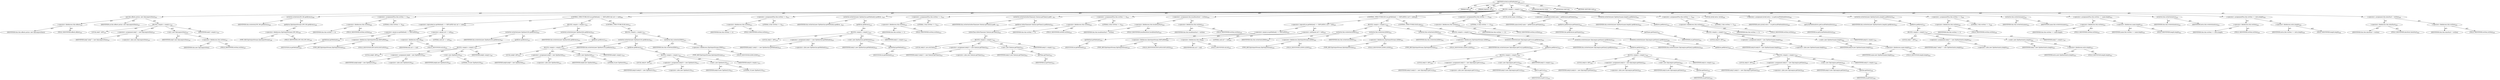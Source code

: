 digraph "writeLocalFileHeader" {  
"111669149712" [label = <(METHOD,writeLocalFileHeader)<SUB>596</SUB>> ]
"115964117003" [label = <(PARAM,this)<SUB>596</SUB>> ]
"115964117024" [label = <(PARAM,ZipEntry ze)<SUB>596</SUB>> ]
"25769803829" [label = <(BLOCK,&lt;empty&gt;,&lt;empty&gt;)<SUB>596</SUB>> ]
"30064771476" [label = <(put,this.offsets.put(ze, new ZipLong(written)))<SUB>597</SUB>> ]
"30064771477" [label = <(&lt;operator&gt;.fieldAccess,this.offsets)<SUB>597</SUB>> ]
"68719477025" [label = <(IDENTIFIER,this,this.offsets.put(ze, new ZipLong(written)))> ]
"55834575006" [label = <(FIELD_IDENTIFIER,offsets,offsets)<SUB>597</SUB>> ]
"68719477026" [label = <(IDENTIFIER,ze,this.offsets.put(ze, new ZipLong(written)))<SUB>597</SUB>> ]
"25769803830" [label = <(BLOCK,&lt;empty&gt;,&lt;empty&gt;)<SUB>597</SUB>> ]
"94489280525" [label = <(LOCAL,$obj7: ANY)<SUB>597</SUB>> ]
"30064771478" [label = <(&lt;operator&gt;.assignment,$obj7 = new ZipLong(written))<SUB>597</SUB>> ]
"68719477027" [label = <(IDENTIFIER,$obj7,$obj7 = new ZipLong(written))<SUB>597</SUB>> ]
"30064771479" [label = <(&lt;operator&gt;.alloc,new ZipLong(written))<SUB>597</SUB>> ]
"30064771480" [label = <(&lt;init&gt;,new ZipLong(written))<SUB>597</SUB>> ]
"68719477028" [label = <(IDENTIFIER,$obj7,new ZipLong(written))<SUB>597</SUB>> ]
"30064771481" [label = <(&lt;operator&gt;.fieldAccess,this.written)<SUB>597</SUB>> ]
"68719477029" [label = <(IDENTIFIER,this,new ZipLong(written))> ]
"55834575007" [label = <(FIELD_IDENTIFIER,written,written)<SUB>597</SUB>> ]
"68719477030" [label = <(IDENTIFIER,$obj7,&lt;empty&gt;)<SUB>597</SUB>> ]
"30064771482" [label = <(writeOut,writeOut(LFH_SIG.getBytes()))<SUB>599</SUB>> ]
"68719476756" [label = <(IDENTIFIER,this,writeOut(LFH_SIG.getBytes()))<SUB>599</SUB>> ]
"30064771483" [label = <(getBytes,ZipOutputStream.LFH_SIG.getBytes())<SUB>599</SUB>> ]
"30064771484" [label = <(&lt;operator&gt;.fieldAccess,ZipOutputStream.LFH_SIG)<SUB>599</SUB>> ]
"180388626440" [label = <(TYPE_REF,ZipOutputStream,ZipOutputStream)<SUB>599</SUB>> ]
"55834575008" [label = <(FIELD_IDENTIFIER,LFH_SIG,LFH_SIG)<SUB>599</SUB>> ]
"30064771485" [label = <(&lt;operator&gt;.assignmentPlus,this.written += 4)<SUB>600</SUB>> ]
"30064771486" [label = <(&lt;operator&gt;.fieldAccess,this.written)<SUB>600</SUB>> ]
"68719477031" [label = <(IDENTIFIER,this,this.written += 4)> ]
"55834575009" [label = <(FIELD_IDENTIFIER,written,written)<SUB>600</SUB>> ]
"90194313278" [label = <(LITERAL,4,this.written += 4)<SUB>600</SUB>> ]
"47244640286" [label = <(CONTROL_STRUCTURE,IF,if (ze.getMethod() == DEFLATED &amp;&amp; raf == null))<SUB>604</SUB>> ]
"30064771487" [label = <(&lt;operator&gt;.logicalAnd,ze.getMethod() == DEFLATED &amp;&amp; raf == null)<SUB>604</SUB>> ]
"30064771488" [label = <(&lt;operator&gt;.equals,ze.getMethod() == DEFLATED)<SUB>604</SUB>> ]
"30064771489" [label = <(getMethod,getMethod())<SUB>604</SUB>> ]
"68719477032" [label = <(IDENTIFIER,ze,getMethod())<SUB>604</SUB>> ]
"30064771490" [label = <(&lt;operator&gt;.fieldAccess,ZipOutputStream.DEFLATED)<SUB>604</SUB>> ]
"180388626441" [label = <(TYPE_REF,ZipOutputStream,ZipOutputStream)<SUB>604</SUB>> ]
"55834575010" [label = <(FIELD_IDENTIFIER,DEFLATED,DEFLATED)<SUB>604</SUB>> ]
"30064771491" [label = <(&lt;operator&gt;.equals,raf == null)<SUB>604</SUB>> ]
"30064771492" [label = <(&lt;operator&gt;.fieldAccess,this.raf)<SUB>604</SUB>> ]
"68719477033" [label = <(IDENTIFIER,this,raf == null)> ]
"55834575011" [label = <(FIELD_IDENTIFIER,raf,raf)<SUB>604</SUB>> ]
"90194313279" [label = <(LITERAL,null,raf == null)<SUB>604</SUB>> ]
"25769803831" [label = <(BLOCK,&lt;empty&gt;,&lt;empty&gt;)<SUB>604</SUB>> ]
"30064771493" [label = <(writeOut,writeOut((new ZipShort(20)).getBytes()))<SUB>607</SUB>> ]
"68719476757" [label = <(IDENTIFIER,this,writeOut((new ZipShort(20)).getBytes()))<SUB>607</SUB>> ]
"30064771494" [label = <(getBytes,getBytes())<SUB>607</SUB>> ]
"25769803832" [label = <(BLOCK,&lt;empty&gt;,&lt;empty&gt;)<SUB>607</SUB>> ]
"94489280526" [label = <(LOCAL,$obj8: ANY)<SUB>607</SUB>> ]
"30064771495" [label = <(&lt;operator&gt;.assignment,$obj8 = new ZipShort(20))<SUB>607</SUB>> ]
"68719477034" [label = <(IDENTIFIER,$obj8,$obj8 = new ZipShort(20))<SUB>607</SUB>> ]
"30064771496" [label = <(&lt;operator&gt;.alloc,new ZipShort(20))<SUB>607</SUB>> ]
"30064771497" [label = <(&lt;init&gt;,new ZipShort(20))<SUB>607</SUB>> ]
"68719477035" [label = <(IDENTIFIER,$obj8,new ZipShort(20))<SUB>607</SUB>> ]
"90194313280" [label = <(LITERAL,20,new ZipShort(20))<SUB>607</SUB>> ]
"68719477036" [label = <(IDENTIFIER,$obj8,&lt;empty&gt;)<SUB>607</SUB>> ]
"30064771498" [label = <(writeOut,writeOut((new ZipShort(8)).getBytes()))<SUB>610</SUB>> ]
"68719476758" [label = <(IDENTIFIER,this,writeOut((new ZipShort(8)).getBytes()))<SUB>610</SUB>> ]
"30064771499" [label = <(getBytes,getBytes())<SUB>610</SUB>> ]
"25769803833" [label = <(BLOCK,&lt;empty&gt;,&lt;empty&gt;)<SUB>610</SUB>> ]
"94489280527" [label = <(LOCAL,$obj9: ANY)<SUB>610</SUB>> ]
"30064771500" [label = <(&lt;operator&gt;.assignment,$obj9 = new ZipShort(8))<SUB>610</SUB>> ]
"68719477037" [label = <(IDENTIFIER,$obj9,$obj9 = new ZipShort(8))<SUB>610</SUB>> ]
"30064771501" [label = <(&lt;operator&gt;.alloc,new ZipShort(8))<SUB>610</SUB>> ]
"30064771502" [label = <(&lt;init&gt;,new ZipShort(8))<SUB>610</SUB>> ]
"68719477038" [label = <(IDENTIFIER,$obj9,new ZipShort(8))<SUB>610</SUB>> ]
"90194313281" [label = <(LITERAL,8,new ZipShort(8))<SUB>610</SUB>> ]
"68719477039" [label = <(IDENTIFIER,$obj9,&lt;empty&gt;)<SUB>610</SUB>> ]
"47244640287" [label = <(CONTROL_STRUCTURE,ELSE,else)<SUB>611</SUB>> ]
"25769803834" [label = <(BLOCK,&lt;empty&gt;,&lt;empty&gt;)<SUB>611</SUB>> ]
"30064771503" [label = <(writeOut,writeOut((new ZipShort(10)).getBytes()))<SUB>612</SUB>> ]
"68719476759" [label = <(IDENTIFIER,this,writeOut((new ZipShort(10)).getBytes()))<SUB>612</SUB>> ]
"30064771504" [label = <(getBytes,getBytes())<SUB>612</SUB>> ]
"25769803835" [label = <(BLOCK,&lt;empty&gt;,&lt;empty&gt;)<SUB>612</SUB>> ]
"94489280528" [label = <(LOCAL,$obj10: ANY)<SUB>612</SUB>> ]
"30064771505" [label = <(&lt;operator&gt;.assignment,$obj10 = new ZipShort(10))<SUB>612</SUB>> ]
"68719477040" [label = <(IDENTIFIER,$obj10,$obj10 = new ZipShort(10))<SUB>612</SUB>> ]
"30064771506" [label = <(&lt;operator&gt;.alloc,new ZipShort(10))<SUB>612</SUB>> ]
"30064771507" [label = <(&lt;init&gt;,new ZipShort(10))<SUB>612</SUB>> ]
"68719477041" [label = <(IDENTIFIER,$obj10,new ZipShort(10))<SUB>612</SUB>> ]
"90194313282" [label = <(LITERAL,10,new ZipShort(10))<SUB>612</SUB>> ]
"68719477042" [label = <(IDENTIFIER,$obj10,&lt;empty&gt;)<SUB>612</SUB>> ]
"30064771508" [label = <(writeOut,this.writeOut(ZERO))<SUB>613</SUB>> ]
"68719476760" [label = <(IDENTIFIER,this,this.writeOut(ZERO))<SUB>613</SUB>> ]
"30064771509" [label = <(&lt;operator&gt;.fieldAccess,ZipOutputStream.ZERO)<SUB>613</SUB>> ]
"180388626442" [label = <(TYPE_REF,ZipOutputStream,ZipOutputStream)<SUB>613</SUB>> ]
"55834575012" [label = <(FIELD_IDENTIFIER,ZERO,ZERO)<SUB>613</SUB>> ]
"30064771510" [label = <(&lt;operator&gt;.assignmentPlus,this.written += 4)<SUB>615</SUB>> ]
"30064771511" [label = <(&lt;operator&gt;.fieldAccess,this.written)<SUB>615</SUB>> ]
"68719477043" [label = <(IDENTIFIER,this,this.written += 4)> ]
"55834575013" [label = <(FIELD_IDENTIFIER,written,written)<SUB>615</SUB>> ]
"90194313283" [label = <(LITERAL,4,this.written += 4)<SUB>615</SUB>> ]
"30064771512" [label = <(writeOut,writeOut((new ZipShort(ze.getMethod())).getByte...)<SUB>618</SUB>> ]
"68719476761" [label = <(IDENTIFIER,this,writeOut((new ZipShort(ze.getMethod())).getByte...)<SUB>618</SUB>> ]
"30064771513" [label = <(getBytes,getBytes())<SUB>618</SUB>> ]
"25769803836" [label = <(BLOCK,&lt;empty&gt;,&lt;empty&gt;)<SUB>618</SUB>> ]
"94489280529" [label = <(LOCAL,$obj11: ANY)<SUB>618</SUB>> ]
"30064771514" [label = <(&lt;operator&gt;.assignment,$obj11 = new ZipShort(ze.getMethod()))<SUB>618</SUB>> ]
"68719477044" [label = <(IDENTIFIER,$obj11,$obj11 = new ZipShort(ze.getMethod()))<SUB>618</SUB>> ]
"30064771515" [label = <(&lt;operator&gt;.alloc,new ZipShort(ze.getMethod()))<SUB>618</SUB>> ]
"30064771516" [label = <(&lt;init&gt;,new ZipShort(ze.getMethod()))<SUB>618</SUB>> ]
"68719477045" [label = <(IDENTIFIER,$obj11,new ZipShort(ze.getMethod()))<SUB>618</SUB>> ]
"30064771517" [label = <(getMethod,getMethod())<SUB>618</SUB>> ]
"68719477046" [label = <(IDENTIFIER,ze,getMethod())<SUB>618</SUB>> ]
"68719477047" [label = <(IDENTIFIER,$obj11,&lt;empty&gt;)<SUB>618</SUB>> ]
"30064771518" [label = <(&lt;operator&gt;.assignmentPlus,this.written += 2)<SUB>619</SUB>> ]
"30064771519" [label = <(&lt;operator&gt;.fieldAccess,this.written)<SUB>619</SUB>> ]
"68719477048" [label = <(IDENTIFIER,this,this.written += 2)> ]
"55834575014" [label = <(FIELD_IDENTIFIER,written,written)<SUB>619</SUB>> ]
"90194313284" [label = <(LITERAL,2,this.written += 2)<SUB>619</SUB>> ]
"30064771520" [label = <(writeOut,writeOut(toDosTime(new Date(ze.getTime())).getB...)<SUB>622</SUB>> ]
"68719476762" [label = <(IDENTIFIER,this,writeOut(toDosTime(new Date(ze.getTime())).getB...)<SUB>622</SUB>> ]
"30064771521" [label = <(getBytes,toDosTime(new Date(ze.getTime())).getBytes())<SUB>622</SUB>> ]
"30064771522" [label = <(toDosTime,toDosTime(new Date(ze.getTime())))<SUB>622</SUB>> ]
"25769803837" [label = <(BLOCK,&lt;empty&gt;,&lt;empty&gt;)<SUB>622</SUB>> ]
"94489280530" [label = <(LOCAL,$obj12: java.util.Date)<SUB>622</SUB>> ]
"30064771523" [label = <(&lt;operator&gt;.assignment,$obj12 = new Date(ze.getTime()))<SUB>622</SUB>> ]
"68719477049" [label = <(IDENTIFIER,$obj12,$obj12 = new Date(ze.getTime()))<SUB>622</SUB>> ]
"30064771524" [label = <(&lt;operator&gt;.alloc,new Date(ze.getTime()))<SUB>622</SUB>> ]
"30064771525" [label = <(&lt;init&gt;,new Date(ze.getTime()))<SUB>622</SUB>> ]
"68719477050" [label = <(IDENTIFIER,$obj12,new Date(ze.getTime()))<SUB>622</SUB>> ]
"30064771526" [label = <(getTime,getTime())<SUB>622</SUB>> ]
"68719477051" [label = <(IDENTIFIER,ze,getTime())<SUB>622</SUB>> ]
"68719477052" [label = <(IDENTIFIER,$obj12,&lt;empty&gt;)<SUB>622</SUB>> ]
"30064771527" [label = <(&lt;operator&gt;.assignmentPlus,this.written += 4)<SUB>623</SUB>> ]
"30064771528" [label = <(&lt;operator&gt;.fieldAccess,this.written)<SUB>623</SUB>> ]
"68719477053" [label = <(IDENTIFIER,this,this.written += 4)> ]
"55834575015" [label = <(FIELD_IDENTIFIER,written,written)<SUB>623</SUB>> ]
"90194313285" [label = <(LITERAL,4,this.written += 4)<SUB>623</SUB>> ]
"30064771529" [label = <(&lt;operator&gt;.assignment,this.localDataStart = written)<SUB>628</SUB>> ]
"30064771530" [label = <(&lt;operator&gt;.fieldAccess,this.localDataStart)<SUB>628</SUB>> ]
"68719477054" [label = <(IDENTIFIER,this,this.localDataStart = written)> ]
"55834575016" [label = <(FIELD_IDENTIFIER,localDataStart,localDataStart)<SUB>628</SUB>> ]
"30064771531" [label = <(&lt;operator&gt;.fieldAccess,this.written)<SUB>628</SUB>> ]
"68719477055" [label = <(IDENTIFIER,this,this.localDataStart = written)> ]
"55834575017" [label = <(FIELD_IDENTIFIER,written,written)<SUB>628</SUB>> ]
"47244640288" [label = <(CONTROL_STRUCTURE,IF,if (ze.getMethod() == DEFLATED || raf != null))<SUB>629</SUB>> ]
"30064771532" [label = <(&lt;operator&gt;.logicalOr,ze.getMethod() == DEFLATED || raf != null)<SUB>629</SUB>> ]
"30064771533" [label = <(&lt;operator&gt;.equals,ze.getMethod() == DEFLATED)<SUB>629</SUB>> ]
"30064771534" [label = <(getMethod,getMethod())<SUB>629</SUB>> ]
"68719477056" [label = <(IDENTIFIER,ze,getMethod())<SUB>629</SUB>> ]
"30064771535" [label = <(&lt;operator&gt;.fieldAccess,ZipOutputStream.DEFLATED)<SUB>629</SUB>> ]
"180388626443" [label = <(TYPE_REF,ZipOutputStream,ZipOutputStream)<SUB>629</SUB>> ]
"55834575018" [label = <(FIELD_IDENTIFIER,DEFLATED,DEFLATED)<SUB>629</SUB>> ]
"30064771536" [label = <(&lt;operator&gt;.notEquals,raf != null)<SUB>629</SUB>> ]
"30064771537" [label = <(&lt;operator&gt;.fieldAccess,this.raf)<SUB>629</SUB>> ]
"68719477057" [label = <(IDENTIFIER,this,raf != null)> ]
"55834575019" [label = <(FIELD_IDENTIFIER,raf,raf)<SUB>629</SUB>> ]
"90194313286" [label = <(LITERAL,null,raf != null)<SUB>629</SUB>> ]
"25769803838" [label = <(BLOCK,&lt;empty&gt;,&lt;empty&gt;)<SUB>629</SUB>> ]
"30064771538" [label = <(writeOut,this.writeOut(LZERO))<SUB>630</SUB>> ]
"68719476763" [label = <(IDENTIFIER,this,this.writeOut(LZERO))<SUB>630</SUB>> ]
"30064771539" [label = <(&lt;operator&gt;.fieldAccess,ZipOutputStream.LZERO)<SUB>630</SUB>> ]
"180388626444" [label = <(TYPE_REF,ZipOutputStream,ZipOutputStream)<SUB>630</SUB>> ]
"55834575020" [label = <(FIELD_IDENTIFIER,LZERO,LZERO)<SUB>630</SUB>> ]
"30064771540" [label = <(writeOut,this.writeOut(LZERO))<SUB>631</SUB>> ]
"68719476764" [label = <(IDENTIFIER,this,this.writeOut(LZERO))<SUB>631</SUB>> ]
"30064771541" [label = <(&lt;operator&gt;.fieldAccess,ZipOutputStream.LZERO)<SUB>631</SUB>> ]
"180388626445" [label = <(TYPE_REF,ZipOutputStream,ZipOutputStream)<SUB>631</SUB>> ]
"55834575021" [label = <(FIELD_IDENTIFIER,LZERO,LZERO)<SUB>631</SUB>> ]
"30064771542" [label = <(writeOut,this.writeOut(LZERO))<SUB>632</SUB>> ]
"68719476765" [label = <(IDENTIFIER,this,this.writeOut(LZERO))<SUB>632</SUB>> ]
"30064771543" [label = <(&lt;operator&gt;.fieldAccess,ZipOutputStream.LZERO)<SUB>632</SUB>> ]
"180388626446" [label = <(TYPE_REF,ZipOutputStream,ZipOutputStream)<SUB>632</SUB>> ]
"55834575022" [label = <(FIELD_IDENTIFIER,LZERO,LZERO)<SUB>632</SUB>> ]
"47244640289" [label = <(CONTROL_STRUCTURE,ELSE,else)<SUB>633</SUB>> ]
"25769803839" [label = <(BLOCK,&lt;empty&gt;,&lt;empty&gt;)<SUB>633</SUB>> ]
"30064771544" [label = <(writeOut,writeOut((new ZipLong(ze.getCrc())).getBytes()))<SUB>634</SUB>> ]
"68719476766" [label = <(IDENTIFIER,this,writeOut((new ZipLong(ze.getCrc())).getBytes()))<SUB>634</SUB>> ]
"30064771545" [label = <(getBytes,getBytes())<SUB>634</SUB>> ]
"25769803840" [label = <(BLOCK,&lt;empty&gt;,&lt;empty&gt;)<SUB>634</SUB>> ]
"94489280531" [label = <(LOCAL,$obj13: ANY)<SUB>634</SUB>> ]
"30064771546" [label = <(&lt;operator&gt;.assignment,$obj13 = new ZipLong(ze.getCrc()))<SUB>634</SUB>> ]
"68719477058" [label = <(IDENTIFIER,$obj13,$obj13 = new ZipLong(ze.getCrc()))<SUB>634</SUB>> ]
"30064771547" [label = <(&lt;operator&gt;.alloc,new ZipLong(ze.getCrc()))<SUB>634</SUB>> ]
"30064771548" [label = <(&lt;init&gt;,new ZipLong(ze.getCrc()))<SUB>634</SUB>> ]
"68719477059" [label = <(IDENTIFIER,$obj13,new ZipLong(ze.getCrc()))<SUB>634</SUB>> ]
"30064771549" [label = <(getCrc,getCrc())<SUB>634</SUB>> ]
"68719477060" [label = <(IDENTIFIER,ze,getCrc())<SUB>634</SUB>> ]
"68719477061" [label = <(IDENTIFIER,$obj13,&lt;empty&gt;)<SUB>634</SUB>> ]
"30064771550" [label = <(writeOut,writeOut((new ZipLong(ze.getSize())).getBytes()))<SUB>635</SUB>> ]
"68719476767" [label = <(IDENTIFIER,this,writeOut((new ZipLong(ze.getSize())).getBytes()))<SUB>635</SUB>> ]
"30064771551" [label = <(getBytes,getBytes())<SUB>635</SUB>> ]
"25769803841" [label = <(BLOCK,&lt;empty&gt;,&lt;empty&gt;)<SUB>635</SUB>> ]
"94489280532" [label = <(LOCAL,$obj14: ANY)<SUB>635</SUB>> ]
"30064771552" [label = <(&lt;operator&gt;.assignment,$obj14 = new ZipLong(ze.getSize()))<SUB>635</SUB>> ]
"68719477062" [label = <(IDENTIFIER,$obj14,$obj14 = new ZipLong(ze.getSize()))<SUB>635</SUB>> ]
"30064771553" [label = <(&lt;operator&gt;.alloc,new ZipLong(ze.getSize()))<SUB>635</SUB>> ]
"30064771554" [label = <(&lt;init&gt;,new ZipLong(ze.getSize()))<SUB>635</SUB>> ]
"68719477063" [label = <(IDENTIFIER,$obj14,new ZipLong(ze.getSize()))<SUB>635</SUB>> ]
"30064771555" [label = <(getSize,getSize())<SUB>635</SUB>> ]
"68719477064" [label = <(IDENTIFIER,ze,getSize())<SUB>635</SUB>> ]
"68719477065" [label = <(IDENTIFIER,$obj14,&lt;empty&gt;)<SUB>635</SUB>> ]
"30064771556" [label = <(writeOut,writeOut((new ZipLong(ze.getSize())).getBytes()))<SUB>636</SUB>> ]
"68719476768" [label = <(IDENTIFIER,this,writeOut((new ZipLong(ze.getSize())).getBytes()))<SUB>636</SUB>> ]
"30064771557" [label = <(getBytes,getBytes())<SUB>636</SUB>> ]
"25769803842" [label = <(BLOCK,&lt;empty&gt;,&lt;empty&gt;)<SUB>636</SUB>> ]
"94489280533" [label = <(LOCAL,$obj15: ANY)<SUB>636</SUB>> ]
"30064771558" [label = <(&lt;operator&gt;.assignment,$obj15 = new ZipLong(ze.getSize()))<SUB>636</SUB>> ]
"68719477066" [label = <(IDENTIFIER,$obj15,$obj15 = new ZipLong(ze.getSize()))<SUB>636</SUB>> ]
"30064771559" [label = <(&lt;operator&gt;.alloc,new ZipLong(ze.getSize()))<SUB>636</SUB>> ]
"30064771560" [label = <(&lt;init&gt;,new ZipLong(ze.getSize()))<SUB>636</SUB>> ]
"68719477067" [label = <(IDENTIFIER,$obj15,new ZipLong(ze.getSize()))<SUB>636</SUB>> ]
"30064771561" [label = <(getSize,getSize())<SUB>636</SUB>> ]
"68719477068" [label = <(IDENTIFIER,ze,getSize())<SUB>636</SUB>> ]
"68719477069" [label = <(IDENTIFIER,$obj15,&lt;empty&gt;)<SUB>636</SUB>> ]
"30064771562" [label = <(&lt;operator&gt;.assignmentPlus,this.written += 12)<SUB>638</SUB>> ]
"30064771563" [label = <(&lt;operator&gt;.fieldAccess,this.written)<SUB>638</SUB>> ]
"68719477070" [label = <(IDENTIFIER,this,this.written += 12)> ]
"55834575023" [label = <(FIELD_IDENTIFIER,written,written)<SUB>638</SUB>> ]
"90194313287" [label = <(LITERAL,12,this.written += 12)<SUB>638</SUB>> ]
"94489280534" [label = <(LOCAL,byte[] name: byte[])<SUB>641</SUB>> ]
"30064771564" [label = <(&lt;operator&gt;.assignment,byte[] name = getBytes(ze.getName()))<SUB>641</SUB>> ]
"68719477071" [label = <(IDENTIFIER,name,byte[] name = getBytes(ze.getName()))<SUB>641</SUB>> ]
"30064771565" [label = <(getBytes,getBytes(ze.getName()))<SUB>641</SUB>> ]
"68719476769" [label = <(IDENTIFIER,this,getBytes(ze.getName()))<SUB>641</SUB>> ]
"30064771566" [label = <(getName,getName())<SUB>641</SUB>> ]
"68719477072" [label = <(IDENTIFIER,ze,getName())<SUB>641</SUB>> ]
"30064771567" [label = <(writeOut,writeOut((new ZipShort(name.length)).getBytes()))<SUB>642</SUB>> ]
"68719476770" [label = <(IDENTIFIER,this,writeOut((new ZipShort(name.length)).getBytes()))<SUB>642</SUB>> ]
"30064771568" [label = <(getBytes,getBytes())<SUB>642</SUB>> ]
"25769803843" [label = <(BLOCK,&lt;empty&gt;,&lt;empty&gt;)<SUB>642</SUB>> ]
"94489280535" [label = <(LOCAL,$obj16: ANY)<SUB>642</SUB>> ]
"30064771569" [label = <(&lt;operator&gt;.assignment,$obj16 = new ZipShort(name.length))<SUB>642</SUB>> ]
"68719477073" [label = <(IDENTIFIER,$obj16,$obj16 = new ZipShort(name.length))<SUB>642</SUB>> ]
"30064771570" [label = <(&lt;operator&gt;.alloc,new ZipShort(name.length))<SUB>642</SUB>> ]
"30064771571" [label = <(&lt;init&gt;,new ZipShort(name.length))<SUB>642</SUB>> ]
"68719477074" [label = <(IDENTIFIER,$obj16,new ZipShort(name.length))<SUB>642</SUB>> ]
"30064771572" [label = <(&lt;operator&gt;.fieldAccess,name.length)<SUB>642</SUB>> ]
"68719477075" [label = <(IDENTIFIER,name,new ZipShort(name.length))<SUB>642</SUB>> ]
"55834575024" [label = <(FIELD_IDENTIFIER,length,length)<SUB>642</SUB>> ]
"68719477076" [label = <(IDENTIFIER,$obj16,&lt;empty&gt;)<SUB>642</SUB>> ]
"30064771573" [label = <(&lt;operator&gt;.assignmentPlus,this.written += 2)<SUB>643</SUB>> ]
"30064771574" [label = <(&lt;operator&gt;.fieldAccess,this.written)<SUB>643</SUB>> ]
"68719477077" [label = <(IDENTIFIER,this,this.written += 2)> ]
"55834575025" [label = <(FIELD_IDENTIFIER,written,written)<SUB>643</SUB>> ]
"90194313288" [label = <(LITERAL,2,this.written += 2)<SUB>643</SUB>> ]
"94489280536" [label = <(LOCAL,byte[] extra: byte[])<SUB>646</SUB>> ]
"30064771575" [label = <(&lt;operator&gt;.assignment,byte[] extra = ze.getLocalFileDataExtra())<SUB>646</SUB>> ]
"68719477078" [label = <(IDENTIFIER,extra,byte[] extra = ze.getLocalFileDataExtra())<SUB>646</SUB>> ]
"30064771576" [label = <(getLocalFileDataExtra,getLocalFileDataExtra())<SUB>646</SUB>> ]
"68719477079" [label = <(IDENTIFIER,ze,getLocalFileDataExtra())<SUB>646</SUB>> ]
"30064771577" [label = <(writeOut,writeOut((new ZipShort(extra.length)).getBytes()))<SUB>647</SUB>> ]
"68719476771" [label = <(IDENTIFIER,this,writeOut((new ZipShort(extra.length)).getBytes()))<SUB>647</SUB>> ]
"30064771578" [label = <(getBytes,getBytes())<SUB>647</SUB>> ]
"25769803844" [label = <(BLOCK,&lt;empty&gt;,&lt;empty&gt;)<SUB>647</SUB>> ]
"94489280537" [label = <(LOCAL,$obj17: ANY)<SUB>647</SUB>> ]
"30064771579" [label = <(&lt;operator&gt;.assignment,$obj17 = new ZipShort(extra.length))<SUB>647</SUB>> ]
"68719477080" [label = <(IDENTIFIER,$obj17,$obj17 = new ZipShort(extra.length))<SUB>647</SUB>> ]
"30064771580" [label = <(&lt;operator&gt;.alloc,new ZipShort(extra.length))<SUB>647</SUB>> ]
"30064771581" [label = <(&lt;init&gt;,new ZipShort(extra.length))<SUB>647</SUB>> ]
"68719477081" [label = <(IDENTIFIER,$obj17,new ZipShort(extra.length))<SUB>647</SUB>> ]
"30064771582" [label = <(&lt;operator&gt;.fieldAccess,extra.length)<SUB>647</SUB>> ]
"68719477082" [label = <(IDENTIFIER,extra,new ZipShort(extra.length))<SUB>647</SUB>> ]
"55834575026" [label = <(FIELD_IDENTIFIER,length,length)<SUB>647</SUB>> ]
"68719477083" [label = <(IDENTIFIER,$obj17,&lt;empty&gt;)<SUB>647</SUB>> ]
"30064771583" [label = <(&lt;operator&gt;.assignmentPlus,this.written += 2)<SUB>648</SUB>> ]
"30064771584" [label = <(&lt;operator&gt;.fieldAccess,this.written)<SUB>648</SUB>> ]
"68719477084" [label = <(IDENTIFIER,this,this.written += 2)> ]
"55834575027" [label = <(FIELD_IDENTIFIER,written,written)<SUB>648</SUB>> ]
"90194313289" [label = <(LITERAL,2,this.written += 2)<SUB>648</SUB>> ]
"30064771585" [label = <(writeOut,this.writeOut(name))<SUB>651</SUB>> ]
"68719476772" [label = <(IDENTIFIER,this,this.writeOut(name))<SUB>651</SUB>> ]
"68719477085" [label = <(IDENTIFIER,name,this.writeOut(name))<SUB>651</SUB>> ]
"30064771586" [label = <(&lt;operator&gt;.assignmentPlus,this.written += name.length)<SUB>652</SUB>> ]
"30064771587" [label = <(&lt;operator&gt;.fieldAccess,this.written)<SUB>652</SUB>> ]
"68719477086" [label = <(IDENTIFIER,this,this.written += name.length)> ]
"55834575028" [label = <(FIELD_IDENTIFIER,written,written)<SUB>652</SUB>> ]
"30064771588" [label = <(&lt;operator&gt;.fieldAccess,name.length)<SUB>652</SUB>> ]
"68719477087" [label = <(IDENTIFIER,name,this.written += name.length)<SUB>652</SUB>> ]
"55834575029" [label = <(FIELD_IDENTIFIER,length,length)<SUB>652</SUB>> ]
"30064771589" [label = <(writeOut,this.writeOut(extra))<SUB>655</SUB>> ]
"68719476773" [label = <(IDENTIFIER,this,this.writeOut(extra))<SUB>655</SUB>> ]
"68719477088" [label = <(IDENTIFIER,extra,this.writeOut(extra))<SUB>655</SUB>> ]
"30064771590" [label = <(&lt;operator&gt;.assignmentPlus,this.written += extra.length)<SUB>656</SUB>> ]
"30064771591" [label = <(&lt;operator&gt;.fieldAccess,this.written)<SUB>656</SUB>> ]
"68719477089" [label = <(IDENTIFIER,this,this.written += extra.length)> ]
"55834575030" [label = <(FIELD_IDENTIFIER,written,written)<SUB>656</SUB>> ]
"30064771592" [label = <(&lt;operator&gt;.fieldAccess,extra.length)<SUB>656</SUB>> ]
"68719477090" [label = <(IDENTIFIER,extra,this.written += extra.length)<SUB>656</SUB>> ]
"55834575031" [label = <(FIELD_IDENTIFIER,length,length)<SUB>656</SUB>> ]
"30064771593" [label = <(&lt;operator&gt;.assignment,this.dataStart = written)<SUB>658</SUB>> ]
"30064771594" [label = <(&lt;operator&gt;.fieldAccess,this.dataStart)<SUB>658</SUB>> ]
"68719477091" [label = <(IDENTIFIER,this,this.dataStart = written)> ]
"55834575032" [label = <(FIELD_IDENTIFIER,dataStart,dataStart)<SUB>658</SUB>> ]
"30064771595" [label = <(&lt;operator&gt;.fieldAccess,this.written)<SUB>658</SUB>> ]
"68719477092" [label = <(IDENTIFIER,this,this.dataStart = written)> ]
"55834575033" [label = <(FIELD_IDENTIFIER,written,written)<SUB>658</SUB>> ]
"133143986241" [label = <(MODIFIER,PROTECTED)> ]
"133143986242" [label = <(MODIFIER,VIRTUAL)> ]
"128849018896" [label = <(METHOD_RETURN,void)<SUB>596</SUB>> ]
  "111669149712" -> "115964117003"  [ label = "AST: "] 
  "111669149712" -> "115964117024"  [ label = "AST: "] 
  "111669149712" -> "25769803829"  [ label = "AST: "] 
  "111669149712" -> "133143986241"  [ label = "AST: "] 
  "111669149712" -> "133143986242"  [ label = "AST: "] 
  "111669149712" -> "128849018896"  [ label = "AST: "] 
  "25769803829" -> "30064771476"  [ label = "AST: "] 
  "25769803829" -> "30064771482"  [ label = "AST: "] 
  "25769803829" -> "30064771485"  [ label = "AST: "] 
  "25769803829" -> "47244640286"  [ label = "AST: "] 
  "25769803829" -> "30064771510"  [ label = "AST: "] 
  "25769803829" -> "30064771512"  [ label = "AST: "] 
  "25769803829" -> "30064771518"  [ label = "AST: "] 
  "25769803829" -> "30064771520"  [ label = "AST: "] 
  "25769803829" -> "30064771527"  [ label = "AST: "] 
  "25769803829" -> "30064771529"  [ label = "AST: "] 
  "25769803829" -> "47244640288"  [ label = "AST: "] 
  "25769803829" -> "30064771562"  [ label = "AST: "] 
  "25769803829" -> "94489280534"  [ label = "AST: "] 
  "25769803829" -> "30064771564"  [ label = "AST: "] 
  "25769803829" -> "30064771567"  [ label = "AST: "] 
  "25769803829" -> "30064771573"  [ label = "AST: "] 
  "25769803829" -> "94489280536"  [ label = "AST: "] 
  "25769803829" -> "30064771575"  [ label = "AST: "] 
  "25769803829" -> "30064771577"  [ label = "AST: "] 
  "25769803829" -> "30064771583"  [ label = "AST: "] 
  "25769803829" -> "30064771585"  [ label = "AST: "] 
  "25769803829" -> "30064771586"  [ label = "AST: "] 
  "25769803829" -> "30064771589"  [ label = "AST: "] 
  "25769803829" -> "30064771590"  [ label = "AST: "] 
  "25769803829" -> "30064771593"  [ label = "AST: "] 
  "30064771476" -> "30064771477"  [ label = "AST: "] 
  "30064771476" -> "68719477026"  [ label = "AST: "] 
  "30064771476" -> "25769803830"  [ label = "AST: "] 
  "30064771477" -> "68719477025"  [ label = "AST: "] 
  "30064771477" -> "55834575006"  [ label = "AST: "] 
  "25769803830" -> "94489280525"  [ label = "AST: "] 
  "25769803830" -> "30064771478"  [ label = "AST: "] 
  "25769803830" -> "30064771480"  [ label = "AST: "] 
  "25769803830" -> "68719477030"  [ label = "AST: "] 
  "30064771478" -> "68719477027"  [ label = "AST: "] 
  "30064771478" -> "30064771479"  [ label = "AST: "] 
  "30064771480" -> "68719477028"  [ label = "AST: "] 
  "30064771480" -> "30064771481"  [ label = "AST: "] 
  "30064771481" -> "68719477029"  [ label = "AST: "] 
  "30064771481" -> "55834575007"  [ label = "AST: "] 
  "30064771482" -> "68719476756"  [ label = "AST: "] 
  "30064771482" -> "30064771483"  [ label = "AST: "] 
  "30064771483" -> "30064771484"  [ label = "AST: "] 
  "30064771484" -> "180388626440"  [ label = "AST: "] 
  "30064771484" -> "55834575008"  [ label = "AST: "] 
  "30064771485" -> "30064771486"  [ label = "AST: "] 
  "30064771485" -> "90194313278"  [ label = "AST: "] 
  "30064771486" -> "68719477031"  [ label = "AST: "] 
  "30064771486" -> "55834575009"  [ label = "AST: "] 
  "47244640286" -> "30064771487"  [ label = "AST: "] 
  "47244640286" -> "25769803831"  [ label = "AST: "] 
  "47244640286" -> "47244640287"  [ label = "AST: "] 
  "30064771487" -> "30064771488"  [ label = "AST: "] 
  "30064771487" -> "30064771491"  [ label = "AST: "] 
  "30064771488" -> "30064771489"  [ label = "AST: "] 
  "30064771488" -> "30064771490"  [ label = "AST: "] 
  "30064771489" -> "68719477032"  [ label = "AST: "] 
  "30064771490" -> "180388626441"  [ label = "AST: "] 
  "30064771490" -> "55834575010"  [ label = "AST: "] 
  "30064771491" -> "30064771492"  [ label = "AST: "] 
  "30064771491" -> "90194313279"  [ label = "AST: "] 
  "30064771492" -> "68719477033"  [ label = "AST: "] 
  "30064771492" -> "55834575011"  [ label = "AST: "] 
  "25769803831" -> "30064771493"  [ label = "AST: "] 
  "25769803831" -> "30064771498"  [ label = "AST: "] 
  "30064771493" -> "68719476757"  [ label = "AST: "] 
  "30064771493" -> "30064771494"  [ label = "AST: "] 
  "30064771494" -> "25769803832"  [ label = "AST: "] 
  "25769803832" -> "94489280526"  [ label = "AST: "] 
  "25769803832" -> "30064771495"  [ label = "AST: "] 
  "25769803832" -> "30064771497"  [ label = "AST: "] 
  "25769803832" -> "68719477036"  [ label = "AST: "] 
  "30064771495" -> "68719477034"  [ label = "AST: "] 
  "30064771495" -> "30064771496"  [ label = "AST: "] 
  "30064771497" -> "68719477035"  [ label = "AST: "] 
  "30064771497" -> "90194313280"  [ label = "AST: "] 
  "30064771498" -> "68719476758"  [ label = "AST: "] 
  "30064771498" -> "30064771499"  [ label = "AST: "] 
  "30064771499" -> "25769803833"  [ label = "AST: "] 
  "25769803833" -> "94489280527"  [ label = "AST: "] 
  "25769803833" -> "30064771500"  [ label = "AST: "] 
  "25769803833" -> "30064771502"  [ label = "AST: "] 
  "25769803833" -> "68719477039"  [ label = "AST: "] 
  "30064771500" -> "68719477037"  [ label = "AST: "] 
  "30064771500" -> "30064771501"  [ label = "AST: "] 
  "30064771502" -> "68719477038"  [ label = "AST: "] 
  "30064771502" -> "90194313281"  [ label = "AST: "] 
  "47244640287" -> "25769803834"  [ label = "AST: "] 
  "25769803834" -> "30064771503"  [ label = "AST: "] 
  "25769803834" -> "30064771508"  [ label = "AST: "] 
  "30064771503" -> "68719476759"  [ label = "AST: "] 
  "30064771503" -> "30064771504"  [ label = "AST: "] 
  "30064771504" -> "25769803835"  [ label = "AST: "] 
  "25769803835" -> "94489280528"  [ label = "AST: "] 
  "25769803835" -> "30064771505"  [ label = "AST: "] 
  "25769803835" -> "30064771507"  [ label = "AST: "] 
  "25769803835" -> "68719477042"  [ label = "AST: "] 
  "30064771505" -> "68719477040"  [ label = "AST: "] 
  "30064771505" -> "30064771506"  [ label = "AST: "] 
  "30064771507" -> "68719477041"  [ label = "AST: "] 
  "30064771507" -> "90194313282"  [ label = "AST: "] 
  "30064771508" -> "68719476760"  [ label = "AST: "] 
  "30064771508" -> "30064771509"  [ label = "AST: "] 
  "30064771509" -> "180388626442"  [ label = "AST: "] 
  "30064771509" -> "55834575012"  [ label = "AST: "] 
  "30064771510" -> "30064771511"  [ label = "AST: "] 
  "30064771510" -> "90194313283"  [ label = "AST: "] 
  "30064771511" -> "68719477043"  [ label = "AST: "] 
  "30064771511" -> "55834575013"  [ label = "AST: "] 
  "30064771512" -> "68719476761"  [ label = "AST: "] 
  "30064771512" -> "30064771513"  [ label = "AST: "] 
  "30064771513" -> "25769803836"  [ label = "AST: "] 
  "25769803836" -> "94489280529"  [ label = "AST: "] 
  "25769803836" -> "30064771514"  [ label = "AST: "] 
  "25769803836" -> "30064771516"  [ label = "AST: "] 
  "25769803836" -> "68719477047"  [ label = "AST: "] 
  "30064771514" -> "68719477044"  [ label = "AST: "] 
  "30064771514" -> "30064771515"  [ label = "AST: "] 
  "30064771516" -> "68719477045"  [ label = "AST: "] 
  "30064771516" -> "30064771517"  [ label = "AST: "] 
  "30064771517" -> "68719477046"  [ label = "AST: "] 
  "30064771518" -> "30064771519"  [ label = "AST: "] 
  "30064771518" -> "90194313284"  [ label = "AST: "] 
  "30064771519" -> "68719477048"  [ label = "AST: "] 
  "30064771519" -> "55834575014"  [ label = "AST: "] 
  "30064771520" -> "68719476762"  [ label = "AST: "] 
  "30064771520" -> "30064771521"  [ label = "AST: "] 
  "30064771521" -> "30064771522"  [ label = "AST: "] 
  "30064771522" -> "25769803837"  [ label = "AST: "] 
  "25769803837" -> "94489280530"  [ label = "AST: "] 
  "25769803837" -> "30064771523"  [ label = "AST: "] 
  "25769803837" -> "30064771525"  [ label = "AST: "] 
  "25769803837" -> "68719477052"  [ label = "AST: "] 
  "30064771523" -> "68719477049"  [ label = "AST: "] 
  "30064771523" -> "30064771524"  [ label = "AST: "] 
  "30064771525" -> "68719477050"  [ label = "AST: "] 
  "30064771525" -> "30064771526"  [ label = "AST: "] 
  "30064771526" -> "68719477051"  [ label = "AST: "] 
  "30064771527" -> "30064771528"  [ label = "AST: "] 
  "30064771527" -> "90194313285"  [ label = "AST: "] 
  "30064771528" -> "68719477053"  [ label = "AST: "] 
  "30064771528" -> "55834575015"  [ label = "AST: "] 
  "30064771529" -> "30064771530"  [ label = "AST: "] 
  "30064771529" -> "30064771531"  [ label = "AST: "] 
  "30064771530" -> "68719477054"  [ label = "AST: "] 
  "30064771530" -> "55834575016"  [ label = "AST: "] 
  "30064771531" -> "68719477055"  [ label = "AST: "] 
  "30064771531" -> "55834575017"  [ label = "AST: "] 
  "47244640288" -> "30064771532"  [ label = "AST: "] 
  "47244640288" -> "25769803838"  [ label = "AST: "] 
  "47244640288" -> "47244640289"  [ label = "AST: "] 
  "30064771532" -> "30064771533"  [ label = "AST: "] 
  "30064771532" -> "30064771536"  [ label = "AST: "] 
  "30064771533" -> "30064771534"  [ label = "AST: "] 
  "30064771533" -> "30064771535"  [ label = "AST: "] 
  "30064771534" -> "68719477056"  [ label = "AST: "] 
  "30064771535" -> "180388626443"  [ label = "AST: "] 
  "30064771535" -> "55834575018"  [ label = "AST: "] 
  "30064771536" -> "30064771537"  [ label = "AST: "] 
  "30064771536" -> "90194313286"  [ label = "AST: "] 
  "30064771537" -> "68719477057"  [ label = "AST: "] 
  "30064771537" -> "55834575019"  [ label = "AST: "] 
  "25769803838" -> "30064771538"  [ label = "AST: "] 
  "25769803838" -> "30064771540"  [ label = "AST: "] 
  "25769803838" -> "30064771542"  [ label = "AST: "] 
  "30064771538" -> "68719476763"  [ label = "AST: "] 
  "30064771538" -> "30064771539"  [ label = "AST: "] 
  "30064771539" -> "180388626444"  [ label = "AST: "] 
  "30064771539" -> "55834575020"  [ label = "AST: "] 
  "30064771540" -> "68719476764"  [ label = "AST: "] 
  "30064771540" -> "30064771541"  [ label = "AST: "] 
  "30064771541" -> "180388626445"  [ label = "AST: "] 
  "30064771541" -> "55834575021"  [ label = "AST: "] 
  "30064771542" -> "68719476765"  [ label = "AST: "] 
  "30064771542" -> "30064771543"  [ label = "AST: "] 
  "30064771543" -> "180388626446"  [ label = "AST: "] 
  "30064771543" -> "55834575022"  [ label = "AST: "] 
  "47244640289" -> "25769803839"  [ label = "AST: "] 
  "25769803839" -> "30064771544"  [ label = "AST: "] 
  "25769803839" -> "30064771550"  [ label = "AST: "] 
  "25769803839" -> "30064771556"  [ label = "AST: "] 
  "30064771544" -> "68719476766"  [ label = "AST: "] 
  "30064771544" -> "30064771545"  [ label = "AST: "] 
  "30064771545" -> "25769803840"  [ label = "AST: "] 
  "25769803840" -> "94489280531"  [ label = "AST: "] 
  "25769803840" -> "30064771546"  [ label = "AST: "] 
  "25769803840" -> "30064771548"  [ label = "AST: "] 
  "25769803840" -> "68719477061"  [ label = "AST: "] 
  "30064771546" -> "68719477058"  [ label = "AST: "] 
  "30064771546" -> "30064771547"  [ label = "AST: "] 
  "30064771548" -> "68719477059"  [ label = "AST: "] 
  "30064771548" -> "30064771549"  [ label = "AST: "] 
  "30064771549" -> "68719477060"  [ label = "AST: "] 
  "30064771550" -> "68719476767"  [ label = "AST: "] 
  "30064771550" -> "30064771551"  [ label = "AST: "] 
  "30064771551" -> "25769803841"  [ label = "AST: "] 
  "25769803841" -> "94489280532"  [ label = "AST: "] 
  "25769803841" -> "30064771552"  [ label = "AST: "] 
  "25769803841" -> "30064771554"  [ label = "AST: "] 
  "25769803841" -> "68719477065"  [ label = "AST: "] 
  "30064771552" -> "68719477062"  [ label = "AST: "] 
  "30064771552" -> "30064771553"  [ label = "AST: "] 
  "30064771554" -> "68719477063"  [ label = "AST: "] 
  "30064771554" -> "30064771555"  [ label = "AST: "] 
  "30064771555" -> "68719477064"  [ label = "AST: "] 
  "30064771556" -> "68719476768"  [ label = "AST: "] 
  "30064771556" -> "30064771557"  [ label = "AST: "] 
  "30064771557" -> "25769803842"  [ label = "AST: "] 
  "25769803842" -> "94489280533"  [ label = "AST: "] 
  "25769803842" -> "30064771558"  [ label = "AST: "] 
  "25769803842" -> "30064771560"  [ label = "AST: "] 
  "25769803842" -> "68719477069"  [ label = "AST: "] 
  "30064771558" -> "68719477066"  [ label = "AST: "] 
  "30064771558" -> "30064771559"  [ label = "AST: "] 
  "30064771560" -> "68719477067"  [ label = "AST: "] 
  "30064771560" -> "30064771561"  [ label = "AST: "] 
  "30064771561" -> "68719477068"  [ label = "AST: "] 
  "30064771562" -> "30064771563"  [ label = "AST: "] 
  "30064771562" -> "90194313287"  [ label = "AST: "] 
  "30064771563" -> "68719477070"  [ label = "AST: "] 
  "30064771563" -> "55834575023"  [ label = "AST: "] 
  "30064771564" -> "68719477071"  [ label = "AST: "] 
  "30064771564" -> "30064771565"  [ label = "AST: "] 
  "30064771565" -> "68719476769"  [ label = "AST: "] 
  "30064771565" -> "30064771566"  [ label = "AST: "] 
  "30064771566" -> "68719477072"  [ label = "AST: "] 
  "30064771567" -> "68719476770"  [ label = "AST: "] 
  "30064771567" -> "30064771568"  [ label = "AST: "] 
  "30064771568" -> "25769803843"  [ label = "AST: "] 
  "25769803843" -> "94489280535"  [ label = "AST: "] 
  "25769803843" -> "30064771569"  [ label = "AST: "] 
  "25769803843" -> "30064771571"  [ label = "AST: "] 
  "25769803843" -> "68719477076"  [ label = "AST: "] 
  "30064771569" -> "68719477073"  [ label = "AST: "] 
  "30064771569" -> "30064771570"  [ label = "AST: "] 
  "30064771571" -> "68719477074"  [ label = "AST: "] 
  "30064771571" -> "30064771572"  [ label = "AST: "] 
  "30064771572" -> "68719477075"  [ label = "AST: "] 
  "30064771572" -> "55834575024"  [ label = "AST: "] 
  "30064771573" -> "30064771574"  [ label = "AST: "] 
  "30064771573" -> "90194313288"  [ label = "AST: "] 
  "30064771574" -> "68719477077"  [ label = "AST: "] 
  "30064771574" -> "55834575025"  [ label = "AST: "] 
  "30064771575" -> "68719477078"  [ label = "AST: "] 
  "30064771575" -> "30064771576"  [ label = "AST: "] 
  "30064771576" -> "68719477079"  [ label = "AST: "] 
  "30064771577" -> "68719476771"  [ label = "AST: "] 
  "30064771577" -> "30064771578"  [ label = "AST: "] 
  "30064771578" -> "25769803844"  [ label = "AST: "] 
  "25769803844" -> "94489280537"  [ label = "AST: "] 
  "25769803844" -> "30064771579"  [ label = "AST: "] 
  "25769803844" -> "30064771581"  [ label = "AST: "] 
  "25769803844" -> "68719477083"  [ label = "AST: "] 
  "30064771579" -> "68719477080"  [ label = "AST: "] 
  "30064771579" -> "30064771580"  [ label = "AST: "] 
  "30064771581" -> "68719477081"  [ label = "AST: "] 
  "30064771581" -> "30064771582"  [ label = "AST: "] 
  "30064771582" -> "68719477082"  [ label = "AST: "] 
  "30064771582" -> "55834575026"  [ label = "AST: "] 
  "30064771583" -> "30064771584"  [ label = "AST: "] 
  "30064771583" -> "90194313289"  [ label = "AST: "] 
  "30064771584" -> "68719477084"  [ label = "AST: "] 
  "30064771584" -> "55834575027"  [ label = "AST: "] 
  "30064771585" -> "68719476772"  [ label = "AST: "] 
  "30064771585" -> "68719477085"  [ label = "AST: "] 
  "30064771586" -> "30064771587"  [ label = "AST: "] 
  "30064771586" -> "30064771588"  [ label = "AST: "] 
  "30064771587" -> "68719477086"  [ label = "AST: "] 
  "30064771587" -> "55834575028"  [ label = "AST: "] 
  "30064771588" -> "68719477087"  [ label = "AST: "] 
  "30064771588" -> "55834575029"  [ label = "AST: "] 
  "30064771589" -> "68719476773"  [ label = "AST: "] 
  "30064771589" -> "68719477088"  [ label = "AST: "] 
  "30064771590" -> "30064771591"  [ label = "AST: "] 
  "30064771590" -> "30064771592"  [ label = "AST: "] 
  "30064771591" -> "68719477089"  [ label = "AST: "] 
  "30064771591" -> "55834575030"  [ label = "AST: "] 
  "30064771592" -> "68719477090"  [ label = "AST: "] 
  "30064771592" -> "55834575031"  [ label = "AST: "] 
  "30064771593" -> "30064771594"  [ label = "AST: "] 
  "30064771593" -> "30064771595"  [ label = "AST: "] 
  "30064771594" -> "68719477091"  [ label = "AST: "] 
  "30064771594" -> "55834575032"  [ label = "AST: "] 
  "30064771595" -> "68719477092"  [ label = "AST: "] 
  "30064771595" -> "55834575033"  [ label = "AST: "] 
  "111669149712" -> "115964117003"  [ label = "DDG: "] 
  "111669149712" -> "115964117024"  [ label = "DDG: "] 
}
